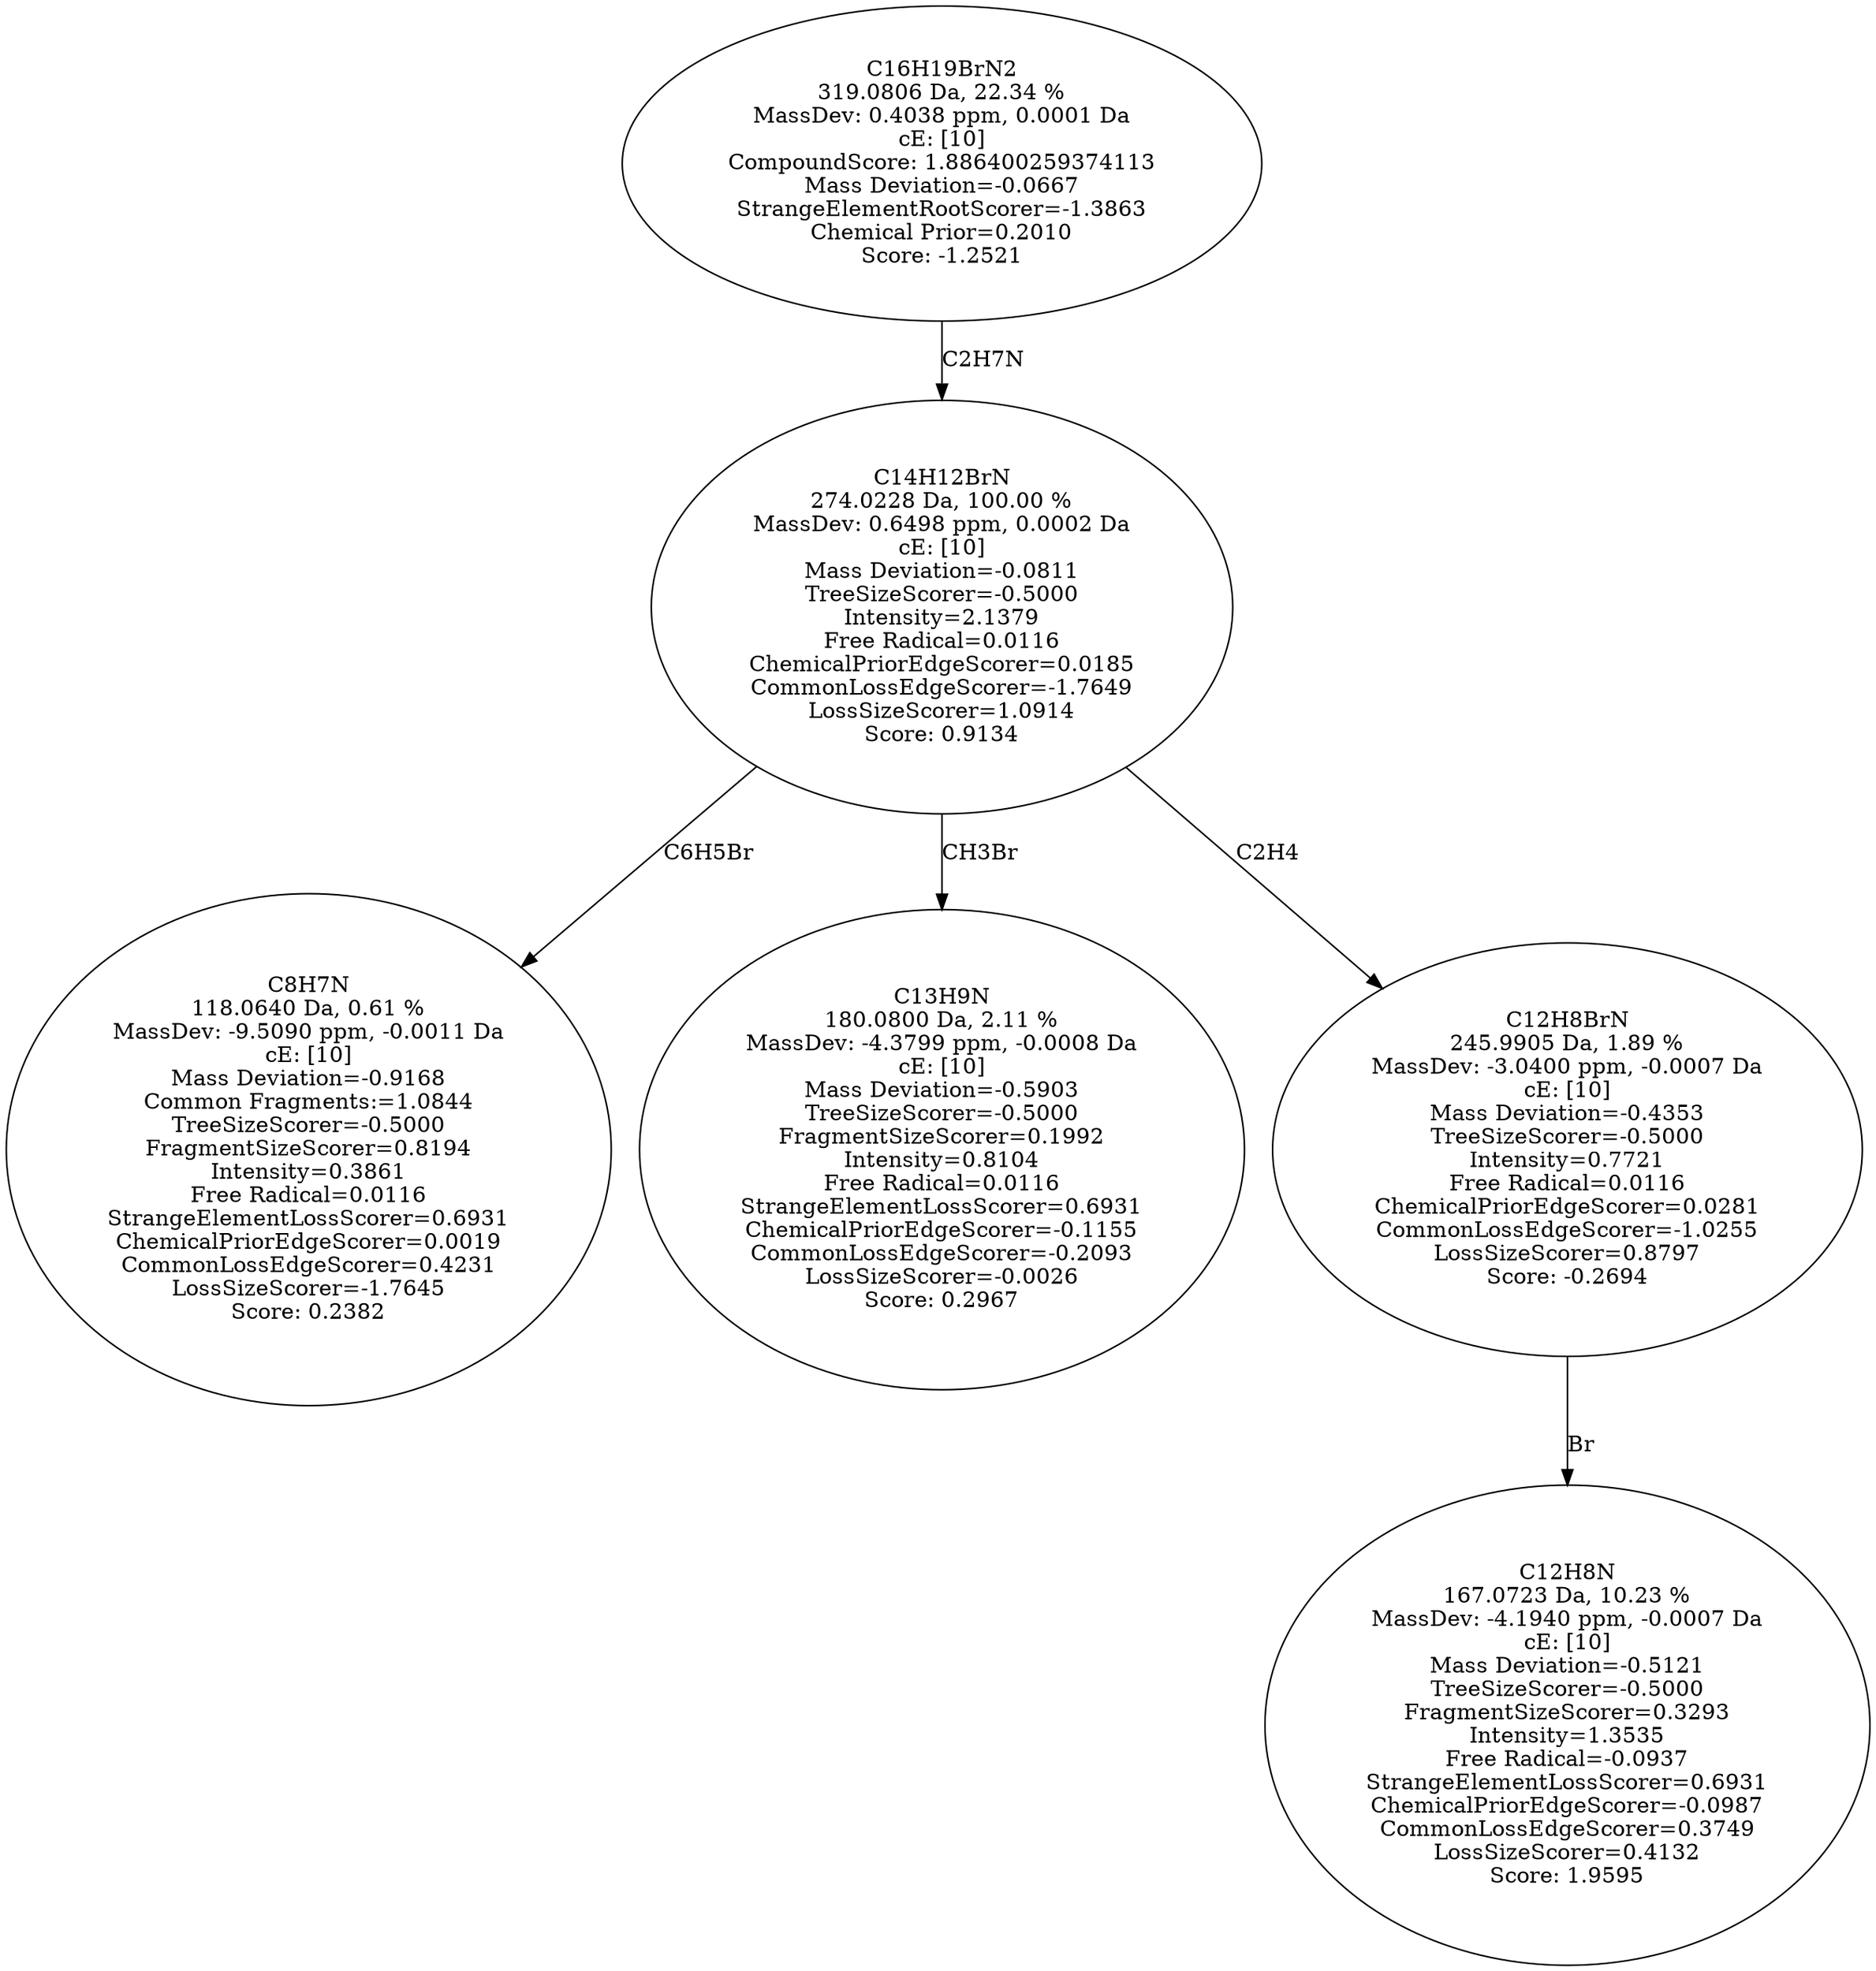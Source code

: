 strict digraph {
v1 [label="C8H7N\n118.0640 Da, 0.61 %\nMassDev: -9.5090 ppm, -0.0011 Da\ncE: [10]\nMass Deviation=-0.9168\nCommon Fragments:=1.0844\nTreeSizeScorer=-0.5000\nFragmentSizeScorer=0.8194\nIntensity=0.3861\nFree Radical=0.0116\nStrangeElementLossScorer=0.6931\nChemicalPriorEdgeScorer=0.0019\nCommonLossEdgeScorer=0.4231\nLossSizeScorer=-1.7645\nScore: 0.2382"];
v2 [label="C13H9N\n180.0800 Da, 2.11 %\nMassDev: -4.3799 ppm, -0.0008 Da\ncE: [10]\nMass Deviation=-0.5903\nTreeSizeScorer=-0.5000\nFragmentSizeScorer=0.1992\nIntensity=0.8104\nFree Radical=0.0116\nStrangeElementLossScorer=0.6931\nChemicalPriorEdgeScorer=-0.1155\nCommonLossEdgeScorer=-0.2093\nLossSizeScorer=-0.0026\nScore: 0.2967"];
v3 [label="C12H8N\n167.0723 Da, 10.23 %\nMassDev: -4.1940 ppm, -0.0007 Da\ncE: [10]\nMass Deviation=-0.5121\nTreeSizeScorer=-0.5000\nFragmentSizeScorer=0.3293\nIntensity=1.3535\nFree Radical=-0.0937\nStrangeElementLossScorer=0.6931\nChemicalPriorEdgeScorer=-0.0987\nCommonLossEdgeScorer=0.3749\nLossSizeScorer=0.4132\nScore: 1.9595"];
v4 [label="C12H8BrN\n245.9905 Da, 1.89 %\nMassDev: -3.0400 ppm, -0.0007 Da\ncE: [10]\nMass Deviation=-0.4353\nTreeSizeScorer=-0.5000\nIntensity=0.7721\nFree Radical=0.0116\nChemicalPriorEdgeScorer=0.0281\nCommonLossEdgeScorer=-1.0255\nLossSizeScorer=0.8797\nScore: -0.2694"];
v5 [label="C14H12BrN\n274.0228 Da, 100.00 %\nMassDev: 0.6498 ppm, 0.0002 Da\ncE: [10]\nMass Deviation=-0.0811\nTreeSizeScorer=-0.5000\nIntensity=2.1379\nFree Radical=0.0116\nChemicalPriorEdgeScorer=0.0185\nCommonLossEdgeScorer=-1.7649\nLossSizeScorer=1.0914\nScore: 0.9134"];
v6 [label="C16H19BrN2\n319.0806 Da, 22.34 %\nMassDev: 0.4038 ppm, 0.0001 Da\ncE: [10]\nCompoundScore: 1.886400259374113\nMass Deviation=-0.0667\nStrangeElementRootScorer=-1.3863\nChemical Prior=0.2010\nScore: -1.2521"];
v5 -> v1 [label="C6H5Br"];
v5 -> v2 [label="CH3Br"];
v4 -> v3 [label="Br"];
v5 -> v4 [label="C2H4"];
v6 -> v5 [label="C2H7N"];
}
